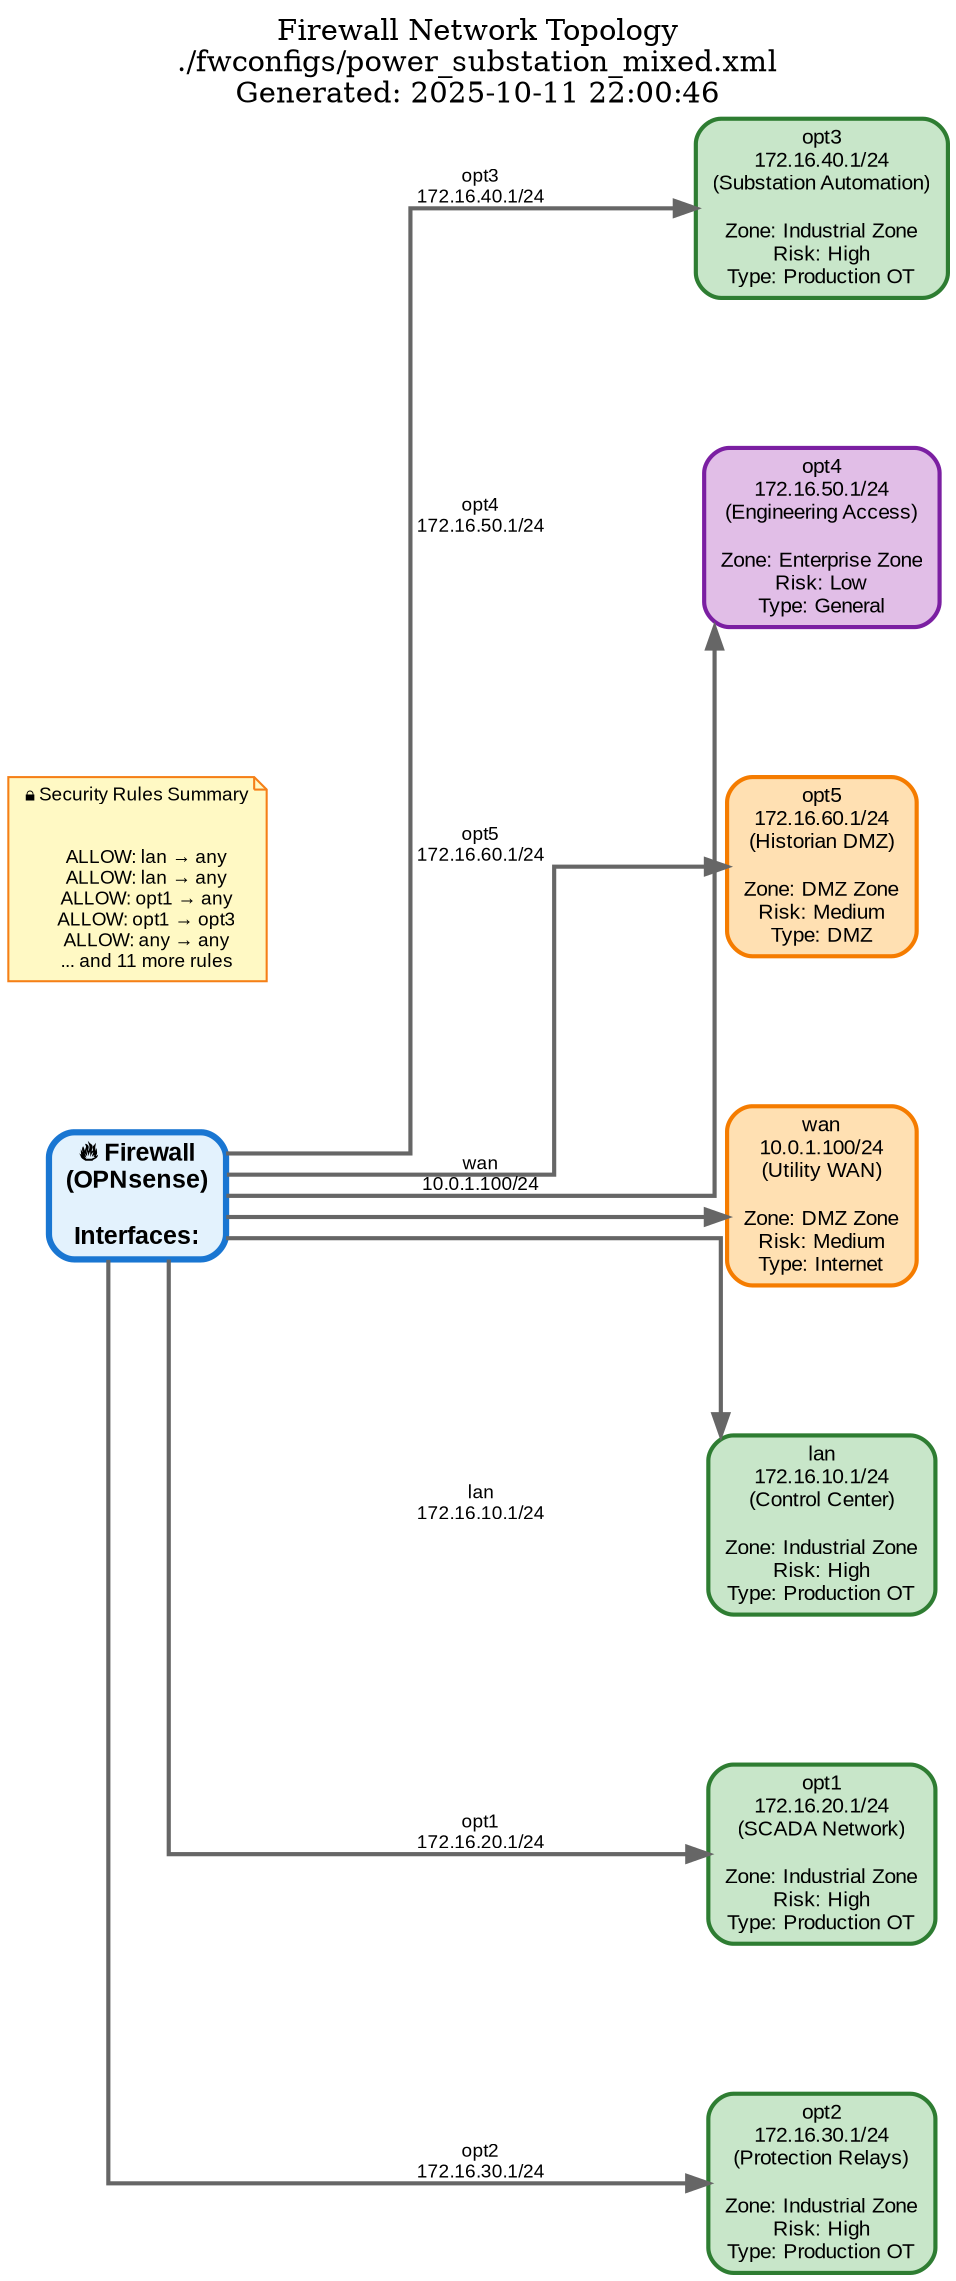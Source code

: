 digraph FirewallTopology {
  rankdir=LR;
  node [fontname="Arial", fontsize=10];
  edge [fontname="Arial", fontsize=9];
  bgcolor=white;
  splines=ortho;
  nodesep=1.0;
  ranksep=2.0;

  label="Firewall Network Topology\n./fwconfigs/power_substation_mixed.xml\nGenerated: 2025-10-11 22:00:46";
  labelloc=t;
  fontsize=14;

  // Central Firewall
  firewall [
    label="🔥 Firewall\n(OPNsense)\n\nInterfaces:";
    shape=box;
    style="filled,rounded";
    fillcolor="#e3f2fd";
    color="#1976d2";
    penwidth=3;
    fontsize=12;
    fontname="Arial Bold";
  ];

  // Network Segments
  net_opt3 [
    label="opt3\n172.16.40.1/24\n(Substation Automation)\n\nZone: Industrial Zone\nRisk: High\nType: Production OT";
    shape=box;
    style="filled,rounded";
    fillcolor="#c8e6c9";
    color="#2e7d32";
    penwidth=2;
    fontsize=10;
  ];
  net_opt4 [
    label="opt4\n172.16.50.1/24\n(Engineering Access)\n\nZone: Enterprise Zone\nRisk: Low\nType: General";
    shape=box;
    style="filled,rounded";
    fillcolor="#e1bee7";
    color="#7b1fa2";
    penwidth=2;
    fontsize=10;
  ];
  net_opt5 [
    label="opt5\n172.16.60.1/24\n(Historian DMZ)\n\nZone: DMZ Zone\nRisk: Medium\nType: DMZ";
    shape=box;
    style="filled,rounded";
    fillcolor="#ffe0b2";
    color="#f57c00";
    penwidth=2;
    fontsize=10;
  ];
  net_wan [
    label="wan\n10.0.1.100/24\n(Utility WAN)\n\nZone: DMZ Zone\nRisk: Medium\nType: Internet";
    shape=box;
    style="filled,rounded";
    fillcolor="#ffe0b2";
    color="#f57c00";
    penwidth=2;
    fontsize=10;
  ];
  net_lan [
    label="lan\n172.16.10.1/24\n(Control Center)\n\nZone: Industrial Zone\nRisk: High\nType: Production OT";
    shape=box;
    style="filled,rounded";
    fillcolor="#c8e6c9";
    color="#2e7d32";
    penwidth=2;
    fontsize=10;
  ];
  net_opt1 [
    label="opt1\n172.16.20.1/24\n(SCADA Network)\n\nZone: Industrial Zone\nRisk: High\nType: Production OT";
    shape=box;
    style="filled,rounded";
    fillcolor="#c8e6c9";
    color="#2e7d32";
    penwidth=2;
    fontsize=10;
  ];
  net_opt2 [
    label="opt2\n172.16.30.1/24\n(Protection Relays)\n\nZone: Industrial Zone\nRisk: High\nType: Production OT";
    shape=box;
    style="filled,rounded";
    fillcolor="#c8e6c9";
    color="#2e7d32";
    penwidth=2;
    fontsize=10;
  ];

  // Firewall to Network Connections
  firewall -> net_opt5 [
    label="opt5\n172.16.60.1/24";
    fontsize=9;
    color="#666666";
    penwidth=2;
  ];
  firewall -> net_wan [
    label="wan\n10.0.1.100/24";
    fontsize=9;
    color="#666666";
    penwidth=2;
  ];
  firewall -> net_lan [
    label="lan\n172.16.10.1/24";
    fontsize=9;
    color="#666666";
    penwidth=2;
  ];
  firewall -> net_opt1 [
    label="opt1\n172.16.20.1/24";
    fontsize=9;
    color="#666666";
    penwidth=2;
  ];
  firewall -> net_opt2 [
    label="opt2\n172.16.30.1/24";
    fontsize=9;
    color="#666666";
    penwidth=2;
  ];
  firewall -> net_opt3 [
    label="opt3\n172.16.40.1/24";
    fontsize=9;
    color="#666666";
    penwidth=2;
  ];
  firewall -> net_opt4 [
    label="opt4\n172.16.50.1/24";
    fontsize=9;
    color="#666666";
    penwidth=2;
  ];

  // Security Rules (as edge labels)

  // Security Rules Summary
  rules_summary [
    label="🔒 Security Rules Summary\n\n
    ALLOW: lan → any\n    ALLOW: lan → any\n    ALLOW: opt1 → any\n    ALLOW: opt1 → opt3\n    ALLOW: any → any\n    ... and 11 more rules";
    shape=note;
    style="filled,rounded";
    fillcolor="#fff9c4";
    color="#f57f17";
    fontsize=9;
  ];
}
